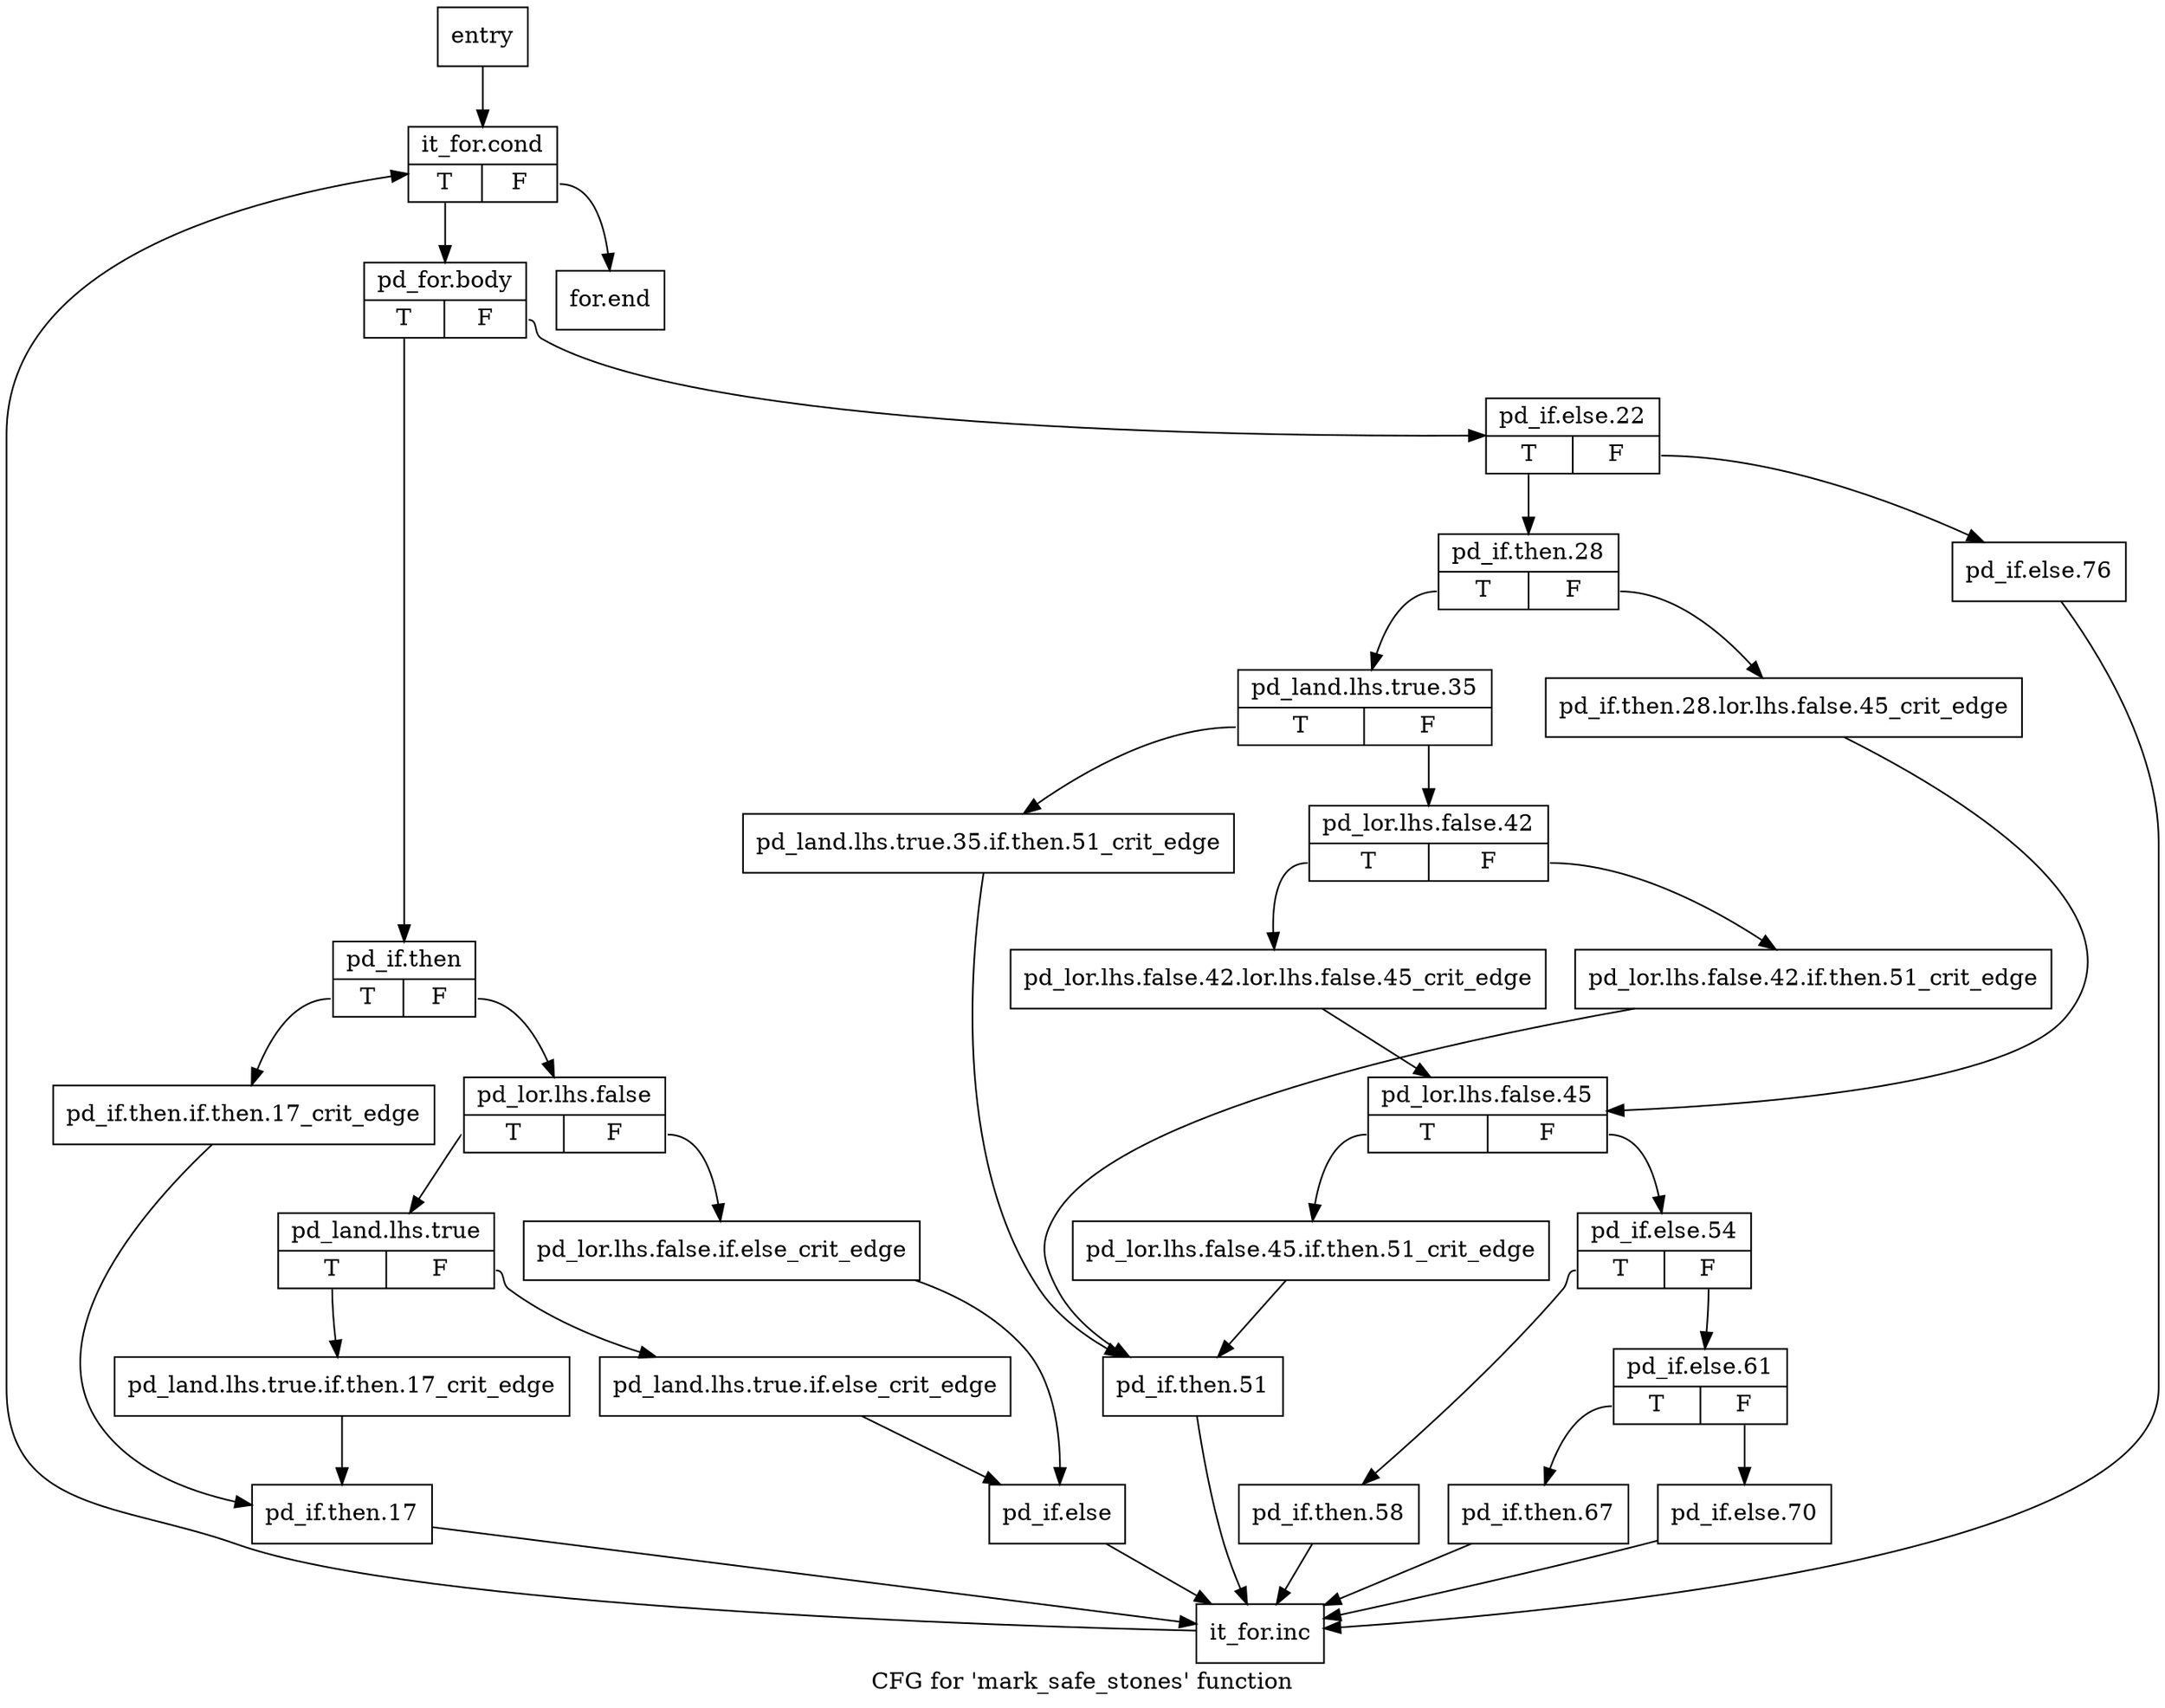 digraph "CFG for 'mark_safe_stones' function" {
	label="CFG for 'mark_safe_stones' function";

	Node0x3007730 [shape=record,label="{entry}"];
	Node0x3007730 -> Node0x3007780;
	Node0x3007780 [shape=record,label="{it_for.cond|{<s0>T|<s1>F}}"];
	Node0x3007780:s0 -> Node0x30077d0;
	Node0x3007780:s1 -> Node0x3008090;
	Node0x30077d0 [shape=record,label="{pd_for.body|{<s0>T|<s1>F}}"];
	Node0x30077d0:s0 -> Node0x3007820;
	Node0x30077d0:s1 -> Node0x3007af0;
	Node0x3007820 [shape=record,label="{pd_if.then|{<s0>T|<s1>F}}"];
	Node0x3007820:s0 -> Node0x3007870;
	Node0x3007820:s1 -> Node0x30078c0;
	Node0x3007870 [shape=record,label="{pd_if.then.if.then.17_crit_edge}"];
	Node0x3007870 -> Node0x3007a50;
	Node0x30078c0 [shape=record,label="{pd_lor.lhs.false|{<s0>T|<s1>F}}"];
	Node0x30078c0:s0 -> Node0x3007960;
	Node0x30078c0:s1 -> Node0x3007910;
	Node0x3007910 [shape=record,label="{pd_lor.lhs.false.if.else_crit_edge}"];
	Node0x3007910 -> Node0x3007aa0;
	Node0x3007960 [shape=record,label="{pd_land.lhs.true|{<s0>T|<s1>F}}"];
	Node0x3007960:s0 -> Node0x3007a00;
	Node0x3007960:s1 -> Node0x30079b0;
	Node0x30079b0 [shape=record,label="{pd_land.lhs.true.if.else_crit_edge}"];
	Node0x30079b0 -> Node0x3007aa0;
	Node0x3007a00 [shape=record,label="{pd_land.lhs.true.if.then.17_crit_edge}"];
	Node0x3007a00 -> Node0x3007a50;
	Node0x3007a50 [shape=record,label="{pd_if.then.17}"];
	Node0x3007a50 -> Node0x3008040;
	Node0x3007aa0 [shape=record,label="{pd_if.else}"];
	Node0x3007aa0 -> Node0x3008040;
	Node0x3007af0 [shape=record,label="{pd_if.else.22|{<s0>T|<s1>F}}"];
	Node0x3007af0:s0 -> Node0x3007b40;
	Node0x3007af0:s1 -> Node0x3007ff0;
	Node0x3007b40 [shape=record,label="{pd_if.then.28|{<s0>T|<s1>F}}"];
	Node0x3007b40:s0 -> Node0x3007be0;
	Node0x3007b40:s1 -> Node0x3007b90;
	Node0x3007b90 [shape=record,label="{pd_if.then.28.lor.lhs.false.45_crit_edge}"];
	Node0x3007b90 -> Node0x3007d70;
	Node0x3007be0 [shape=record,label="{pd_land.lhs.true.35|{<s0>T|<s1>F}}"];
	Node0x3007be0:s0 -> Node0x3007c30;
	Node0x3007be0:s1 -> Node0x3007c80;
	Node0x3007c30 [shape=record,label="{pd_land.lhs.true.35.if.then.51_crit_edge}"];
	Node0x3007c30 -> Node0x3007e10;
	Node0x3007c80 [shape=record,label="{pd_lor.lhs.false.42|{<s0>T|<s1>F}}"];
	Node0x3007c80:s0 -> Node0x3007d20;
	Node0x3007c80:s1 -> Node0x3007cd0;
	Node0x3007cd0 [shape=record,label="{pd_lor.lhs.false.42.if.then.51_crit_edge}"];
	Node0x3007cd0 -> Node0x3007e10;
	Node0x3007d20 [shape=record,label="{pd_lor.lhs.false.42.lor.lhs.false.45_crit_edge}"];
	Node0x3007d20 -> Node0x3007d70;
	Node0x3007d70 [shape=record,label="{pd_lor.lhs.false.45|{<s0>T|<s1>F}}"];
	Node0x3007d70:s0 -> Node0x3007dc0;
	Node0x3007d70:s1 -> Node0x3007e60;
	Node0x3007dc0 [shape=record,label="{pd_lor.lhs.false.45.if.then.51_crit_edge}"];
	Node0x3007dc0 -> Node0x3007e10;
	Node0x3007e10 [shape=record,label="{pd_if.then.51}"];
	Node0x3007e10 -> Node0x3008040;
	Node0x3007e60 [shape=record,label="{pd_if.else.54|{<s0>T|<s1>F}}"];
	Node0x3007e60:s0 -> Node0x3007eb0;
	Node0x3007e60:s1 -> Node0x3007f00;
	Node0x3007eb0 [shape=record,label="{pd_if.then.58}"];
	Node0x3007eb0 -> Node0x3008040;
	Node0x3007f00 [shape=record,label="{pd_if.else.61|{<s0>T|<s1>F}}"];
	Node0x3007f00:s0 -> Node0x3007f50;
	Node0x3007f00:s1 -> Node0x3007fa0;
	Node0x3007f50 [shape=record,label="{pd_if.then.67}"];
	Node0x3007f50 -> Node0x3008040;
	Node0x3007fa0 [shape=record,label="{pd_if.else.70}"];
	Node0x3007fa0 -> Node0x3008040;
	Node0x3007ff0 [shape=record,label="{pd_if.else.76}"];
	Node0x3007ff0 -> Node0x3008040;
	Node0x3008040 [shape=record,label="{it_for.inc}"];
	Node0x3008040 -> Node0x3007780;
	Node0x3008090 [shape=record,label="{for.end}"];
}
